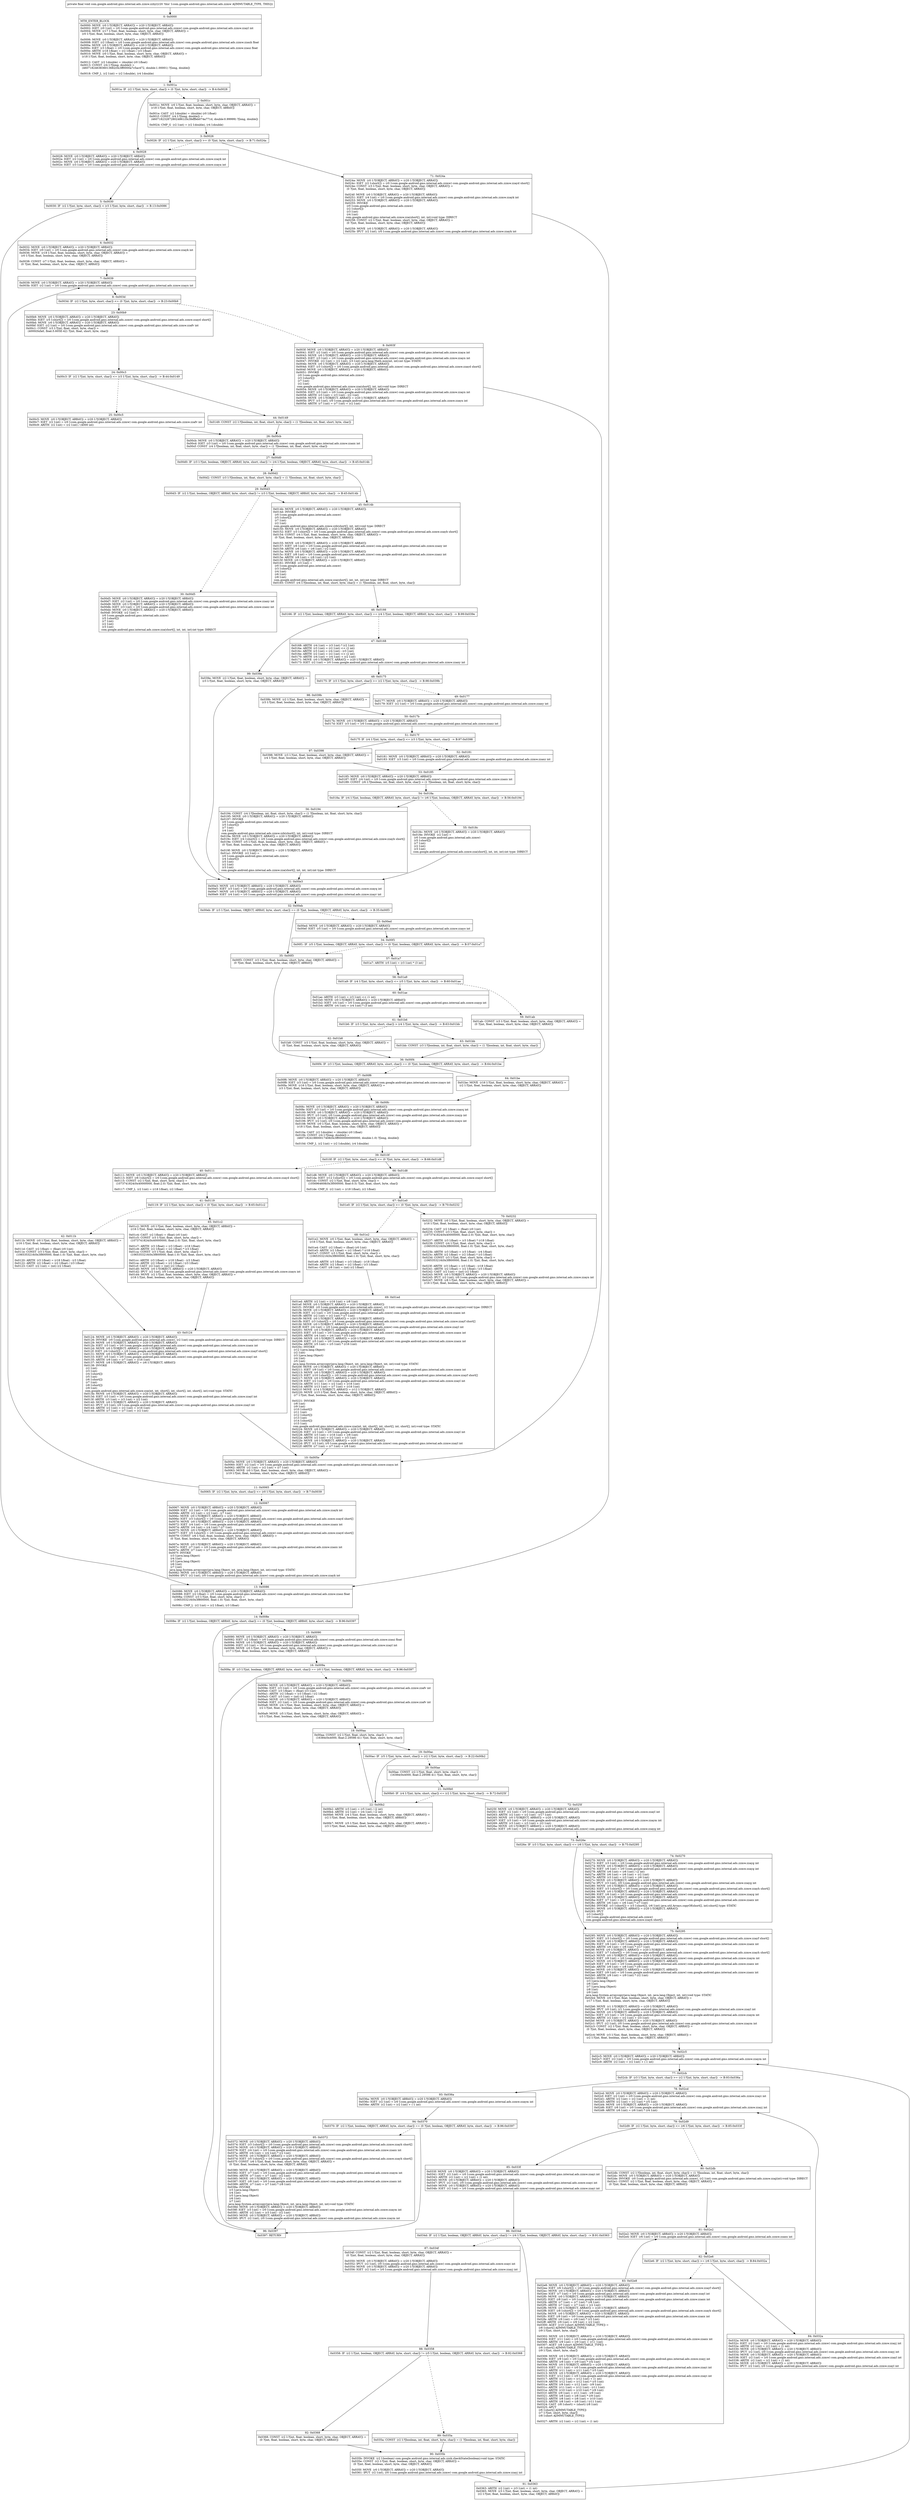 digraph "CFG forcom.google.android.gms.internal.ads.zzmw.zzhy()V" {
Node_0 [shape=record,label="{0\:\ 0x0000|MTH_ENTER_BLOCK\l|0x0000: MOVE  (r0 I:?[OBJECT, ARRAY]) = (r20 I:?[OBJECT, ARRAY]) \l0x0002: IGET  (r0 I:int) = (r0 I:com.google.android.gms.internal.ads.zzmw) com.google.android.gms.internal.ads.zzmw.zzayl int \l0x0004: MOVE  (r17 I:?[int, float, boolean, short, byte, char, OBJECT, ARRAY]) = \l  (r0 I:?[int, float, boolean, short, byte, char, OBJECT, ARRAY])\l \l0x0006: MOVE  (r0 I:?[OBJECT, ARRAY]) = (r20 I:?[OBJECT, ARRAY]) \l0x0008: IGET  (r2 I:float) = (r0 I:com.google.android.gms.internal.ads.zzmw) com.google.android.gms.internal.ads.zzmw.zzauh float \l0x000a: MOVE  (r0 I:?[OBJECT, ARRAY]) = (r20 I:?[OBJECT, ARRAY]) \l0x000c: IGET  (r3 I:float) = (r0 I:com.google.android.gms.internal.ads.zzmw) com.google.android.gms.internal.ads.zzmw.zzaui float \l0x000e: ARITH  (r18 I:float) = (r2 I:float) \/ (r3 I:float) \l0x0010: MOVE  (r0 I:?[int, float, boolean, short, byte, char, OBJECT, ARRAY]) = \l  (r18 I:?[int, float, boolean, short, byte, char, OBJECT, ARRAY])\l \l0x0012: CAST  (r2 I:double) = (double) (r0 I:float) \l0x0013: CONST  (r4 I:?[long, double]) = \l  (4607182463836013682(0x3ff0000a7c5ac472, double:1.00001) ?[long, double])\l \l0x0018: CMP_L  (r2 I:int) = (r2 I:double), (r4 I:double) \l}"];
Node_1 [shape=record,label="{1\:\ 0x001a|0x001a: IF  (r2 I:?[int, byte, short, char]) \> (0 ?[int, byte, short, char])  \-\> B:4:0x0028 \l}"];
Node_2 [shape=record,label="{2\:\ 0x001c|0x001c: MOVE  (r0 I:?[int, float, boolean, short, byte, char, OBJECT, ARRAY]) = \l  (r18 I:?[int, float, boolean, short, byte, char, OBJECT, ARRAY])\l \l0x001e: CAST  (r2 I:double) = (double) (r0 I:float) \l0x001f: CONST  (r4 I:?[long, double]) = \l  (4607182328728024861(0x3fefffeb074a771d, double:0.99999) ?[long, double])\l \l0x0024: CMP_G  (r2 I:int) = (r2 I:double), (r4 I:double) \l}"];
Node_3 [shape=record,label="{3\:\ 0x0026|0x0026: IF  (r2 I:?[int, byte, short, char]) \>= (0 ?[int, byte, short, char])  \-\> B:71:0x024a \l}"];
Node_4 [shape=record,label="{4\:\ 0x0028|0x0028: MOVE  (r0 I:?[OBJECT, ARRAY]) = (r20 I:?[OBJECT, ARRAY]) \l0x002a: IGET  (r2 I:int) = (r0 I:com.google.android.gms.internal.ads.zzmw) com.google.android.gms.internal.ads.zzmw.zzayk int \l0x002c: MOVE  (r0 I:?[OBJECT, ARRAY]) = (r20 I:?[OBJECT, ARRAY]) \l0x002e: IGET  (r3 I:int) = (r0 I:com.google.android.gms.internal.ads.zzmw) com.google.android.gms.internal.ads.zzmw.zzaya int \l}"];
Node_5 [shape=record,label="{5\:\ 0x0030|0x0030: IF  (r2 I:?[int, byte, short, char]) \< (r3 I:?[int, byte, short, char])  \-\> B:13:0x0086 \l}"];
Node_6 [shape=record,label="{6\:\ 0x0032|0x0032: MOVE  (r0 I:?[OBJECT, ARRAY]) = (r20 I:?[OBJECT, ARRAY]) \l0x0034: IGET  (r0 I:int) = (r0 I:com.google.android.gms.internal.ads.zzmw) com.google.android.gms.internal.ads.zzmw.zzayk int \l0x0036: MOVE  (r19 I:?[int, float, boolean, short, byte, char, OBJECT, ARRAY]) = \l  (r0 I:?[int, float, boolean, short, byte, char, OBJECT, ARRAY])\l \l0x0038: CONST  (r7 I:?[int, float, boolean, short, byte, char, OBJECT, ARRAY]) = \l  (0 ?[int, float, boolean, short, byte, char, OBJECT, ARRAY])\l \l}"];
Node_7 [shape=record,label="{7\:\ 0x0039|0x0039: MOVE  (r0 I:?[OBJECT, ARRAY]) = (r20 I:?[OBJECT, ARRAY]) \l0x003b: IGET  (r2 I:int) = (r0 I:com.google.android.gms.internal.ads.zzmw) com.google.android.gms.internal.ads.zzmw.zzayn int \l}"];
Node_8 [shape=record,label="{8\:\ 0x003d|0x003d: IF  (r2 I:?[int, byte, short, char]) \<= (0 ?[int, byte, short, char])  \-\> B:23:0x00b9 \l}"];
Node_9 [shape=record,label="{9\:\ 0x003f|0x003f: MOVE  (r0 I:?[OBJECT, ARRAY]) = (r20 I:?[OBJECT, ARRAY]) \l0x0041: IGET  (r2 I:int) = (r0 I:com.google.android.gms.internal.ads.zzmw) com.google.android.gms.internal.ads.zzmw.zzaya int \l0x0043: MOVE  (r0 I:?[OBJECT, ARRAY]) = (r20 I:?[OBJECT, ARRAY]) \l0x0045: IGET  (r3 I:int) = (r0 I:com.google.android.gms.internal.ads.zzmw) com.google.android.gms.internal.ads.zzmw.zzayn int \l0x0047: INVOKE  (r2 I:int) = (r2 I:int), (r3 I:int) java.lang.Math.min(int, int):int type: STATIC \l0x004b: MOVE  (r0 I:?[OBJECT, ARRAY]) = (r20 I:?[OBJECT, ARRAY]) \l0x004d: IGET  (r3 I:short[]) = (r0 I:com.google.android.gms.internal.ads.zzmw) com.google.android.gms.internal.ads.zzmw.zzayd short[] \l0x004f: MOVE  (r0 I:?[OBJECT, ARRAY]) = (r20 I:?[OBJECT, ARRAY]) \l0x0051: INVOKE  \l  (r0 I:com.google.android.gms.internal.ads.zzmw)\l  (r3 I:short[])\l  (r7 I:int)\l  (r2 I:int)\l com.google.android.gms.internal.ads.zzmw.zza(short[], int, int):void type: DIRECT \l0x0054: MOVE  (r0 I:?[OBJECT, ARRAY]) = (r20 I:?[OBJECT, ARRAY]) \l0x0056: IGET  (r3 I:int) = (r0 I:com.google.android.gms.internal.ads.zzmw) com.google.android.gms.internal.ads.zzmw.zzayn int \l0x0058: ARITH  (r3 I:int) = (r3 I:int) \- (r2 I:int) \l0x0059: MOVE  (r0 I:?[OBJECT, ARRAY]) = (r20 I:?[OBJECT, ARRAY]) \l0x005b: IPUT  (r3 I:int), (r0 I:com.google.android.gms.internal.ads.zzmw) com.google.android.gms.internal.ads.zzmw.zzayn int \l0x005d: ARITH  (r7 I:int) = (r7 I:int) + (r2 I:int) \l}"];
Node_10 [shape=record,label="{10\:\ 0x005e|0x005e: MOVE  (r0 I:?[OBJECT, ARRAY]) = (r20 I:?[OBJECT, ARRAY]) \l0x0060: IGET  (r2 I:int) = (r0 I:com.google.android.gms.internal.ads.zzmw) com.google.android.gms.internal.ads.zzmw.zzaya int \l0x0062: ARITH  (r2 I:int) = (r2 I:int) + (r7 I:int) \l0x0063: MOVE  (r0 I:?[int, float, boolean, short, byte, char, OBJECT, ARRAY]) = \l  (r19 I:?[int, float, boolean, short, byte, char, OBJECT, ARRAY])\l \l}"];
Node_11 [shape=record,label="{11\:\ 0x0065|0x0065: IF  (r2 I:?[int, byte, short, char]) \<= (r0 I:?[int, byte, short, char])  \-\> B:7:0x0039 \l}"];
Node_12 [shape=record,label="{12\:\ 0x0067|0x0067: MOVE  (r0 I:?[OBJECT, ARRAY]) = (r20 I:?[OBJECT, ARRAY]) \l0x0069: IGET  (r2 I:int) = (r0 I:com.google.android.gms.internal.ads.zzmw) com.google.android.gms.internal.ads.zzmw.zzayk int \l0x006b: ARITH  (r2 I:int) = (r2 I:int) \- (r7 I:int) \l0x006c: MOVE  (r0 I:?[OBJECT, ARRAY]) = (r20 I:?[OBJECT, ARRAY]) \l0x006e: IGET  (r3 I:short[]) = (r0 I:com.google.android.gms.internal.ads.zzmw) com.google.android.gms.internal.ads.zzmw.zzayd short[] \l0x0070: MOVE  (r0 I:?[OBJECT, ARRAY]) = (r20 I:?[OBJECT, ARRAY]) \l0x0072: IGET  (r4 I:int) = (r0 I:com.google.android.gms.internal.ads.zzmw) com.google.android.gms.internal.ads.zzmw.zzaxx int \l0x0074: ARITH  (r4 I:int) = (r4 I:int) * (r7 I:int) \l0x0075: MOVE  (r0 I:?[OBJECT, ARRAY]) = (r20 I:?[OBJECT, ARRAY]) \l0x0077: IGET  (r5 I:short[]) = (r0 I:com.google.android.gms.internal.ads.zzmw) com.google.android.gms.internal.ads.zzmw.zzayd short[] \l0x0079: CONST  (r6 I:?[int, float, boolean, short, byte, char, OBJECT, ARRAY]) = \l  (0 ?[int, float, boolean, short, byte, char, OBJECT, ARRAY])\l \l0x007a: MOVE  (r0 I:?[OBJECT, ARRAY]) = (r20 I:?[OBJECT, ARRAY]) \l0x007c: IGET  (r7 I:int) = (r0 I:com.google.android.gms.internal.ads.zzmw) com.google.android.gms.internal.ads.zzmw.zzaxx int \l0x007e: ARITH  (r7 I:int) = (r7 I:int) * (r2 I:int) \l0x007f: INVOKE  \l  (r3 I:java.lang.Object)\l  (r4 I:int)\l  (r5 I:java.lang.Object)\l  (r6 I:int)\l  (r7 I:int)\l java.lang.System.arraycopy(java.lang.Object, int, java.lang.Object, int, int):void type: STATIC \l0x0082: MOVE  (r0 I:?[OBJECT, ARRAY]) = (r20 I:?[OBJECT, ARRAY]) \l0x0084: IPUT  (r2 I:int), (r0 I:com.google.android.gms.internal.ads.zzmw) com.google.android.gms.internal.ads.zzmw.zzayk int \l}"];
Node_13 [shape=record,label="{13\:\ 0x0086|0x0086: MOVE  (r0 I:?[OBJECT, ARRAY]) = (r20 I:?[OBJECT, ARRAY]) \l0x0088: IGET  (r2 I:float) = (r0 I:com.google.android.gms.internal.ads.zzmw) com.google.android.gms.internal.ads.zzmw.zzaui float \l0x008a: CONST  (r3 I:?[int, float, short, byte, char]) = \l  (1065353216(0x3f800000, float:1.0) ?[int, float, short, byte, char])\l \l0x008c: CMP_L  (r2 I:int) = (r2 I:float), (r3 I:float) \l}"];
Node_14 [shape=record,label="{14\:\ 0x008e|0x008e: IF  (r2 I:?[int, boolean, OBJECT, ARRAY, byte, short, char]) == (0 ?[int, boolean, OBJECT, ARRAY, byte, short, char])  \-\> B:96:0x0397 \l}"];
Node_15 [shape=record,label="{15\:\ 0x0090|0x0090: MOVE  (r0 I:?[OBJECT, ARRAY]) = (r20 I:?[OBJECT, ARRAY]) \l0x0092: IGET  (r2 I:float) = (r0 I:com.google.android.gms.internal.ads.zzmw) com.google.android.gms.internal.ads.zzmw.zzaui float \l0x0094: MOVE  (r0 I:?[OBJECT, ARRAY]) = (r20 I:?[OBJECT, ARRAY]) \l0x0096: IGET  (r3 I:int) = (r0 I:com.google.android.gms.internal.ads.zzmw) com.google.android.gms.internal.ads.zzmw.zzayl int \l0x0098: MOVE  (r0 I:?[int, float, boolean, short, byte, char, OBJECT, ARRAY]) = \l  (r17 I:?[int, float, boolean, short, byte, char, OBJECT, ARRAY])\l \l}"];
Node_16 [shape=record,label="{16\:\ 0x009a|0x009a: IF  (r3 I:?[int, boolean, OBJECT, ARRAY, byte, short, char]) == (r0 I:?[int, boolean, OBJECT, ARRAY, byte, short, char])  \-\> B:96:0x0397 \l}"];
Node_17 [shape=record,label="{17\:\ 0x009c|0x009c: MOVE  (r0 I:?[OBJECT, ARRAY]) = (r20 I:?[OBJECT, ARRAY]) \l0x009e: IGET  (r3 I:int) = (r0 I:com.google.android.gms.internal.ads.zzmw) com.google.android.gms.internal.ads.zzmw.zzafv int \l0x00a0: CAST  (r3 I:float) = (float) (r3 I:int) \l0x00a1: ARITH  (r2 I:float) = (r3 I:float) \/ (r2 I:float) \l0x00a3: CAST  (r3 I:int) = (int) (r2 I:float) \l0x00a4: MOVE  (r0 I:?[OBJECT, ARRAY]) = (r20 I:?[OBJECT, ARRAY]) \l0x00a6: IGET  (r2 I:int) = (r0 I:com.google.android.gms.internal.ads.zzmw) com.google.android.gms.internal.ads.zzmw.zzafv int \l0x00a8: MOVE  (r4 I:?[int, float, boolean, short, byte, char, OBJECT, ARRAY]) = \l  (r2 I:?[int, float, boolean, short, byte, char, OBJECT, ARRAY])\l \l0x00a9: MOVE  (r5 I:?[int, float, boolean, short, byte, char, OBJECT, ARRAY]) = \l  (r3 I:?[int, float, boolean, short, byte, char, OBJECT, ARRAY])\l \l}"];
Node_18 [shape=record,label="{18\:\ 0x00aa|0x00aa: CONST  (r2 I:?[int, float, short, byte, char]) = \l  (16384(0x4000, float:2.2959E\-41) ?[int, float, short, byte, char])\l \l}"];
Node_19 [shape=record,label="{19\:\ 0x00ac|0x00ac: IF  (r5 I:?[int, byte, short, char]) \> (r2 I:?[int, byte, short, char])  \-\> B:22:0x00b2 \l}"];
Node_20 [shape=record,label="{20\:\ 0x00ae|0x00ae: CONST  (r2 I:?[int, float, short, byte, char]) = \l  (16384(0x4000, float:2.2959E\-41) ?[int, float, short, byte, char])\l \l}"];
Node_21 [shape=record,label="{21\:\ 0x00b0|0x00b0: IF  (r4 I:?[int, byte, short, char]) \<= (r2 I:?[int, byte, short, char])  \-\> B:72:0x025f \l}"];
Node_22 [shape=record,label="{22\:\ 0x00b2|0x00b2: ARITH  (r3 I:int) = (r5 I:int) \/ (2 int) \l0x00b4: ARITH  (r2 I:int) = (r4 I:int) \/ (2 int) \l0x00b6: MOVE  (r4 I:?[int, float, boolean, short, byte, char, OBJECT, ARRAY]) = \l  (r2 I:?[int, float, boolean, short, byte, char, OBJECT, ARRAY])\l \l0x00b7: MOVE  (r5 I:?[int, float, boolean, short, byte, char, OBJECT, ARRAY]) = \l  (r3 I:?[int, float, boolean, short, byte, char, OBJECT, ARRAY])\l \l}"];
Node_23 [shape=record,label="{23\:\ 0x00b9|0x00b9: MOVE  (r0 I:?[OBJECT, ARRAY]) = (r20 I:?[OBJECT, ARRAY]) \l0x00bb: IGET  (r5 I:short[]) = (r0 I:com.google.android.gms.internal.ads.zzmw) com.google.android.gms.internal.ads.zzmw.zzayd short[] \l0x00bd: MOVE  (r0 I:?[OBJECT, ARRAY]) = (r20 I:?[OBJECT, ARRAY]) \l0x00bf: IGET  (r2 I:int) = (r0 I:com.google.android.gms.internal.ads.zzmw) com.google.android.gms.internal.ads.zzmw.zzafv int \l0x00c1: CONST  (r3 I:?[int, float, short, byte, char]) = \l  (4000(0xfa0, float:5.605E\-42) ?[int, float, short, byte, char])\l \l}"];
Node_24 [shape=record,label="{24\:\ 0x00c3|0x00c3: IF  (r2 I:?[int, byte, short, char]) \<= (r3 I:?[int, byte, short, char])  \-\> B:44:0x0149 \l}"];
Node_25 [shape=record,label="{25\:\ 0x00c5|0x00c5: MOVE  (r0 I:?[OBJECT, ARRAY]) = (r20 I:?[OBJECT, ARRAY]) \l0x00c7: IGET  (r2 I:int) = (r0 I:com.google.android.gms.internal.ads.zzmw) com.google.android.gms.internal.ads.zzmw.zzafv int \l0x00c9: ARITH  (r2 I:int) = (r2 I:int) \/ (4000 int) \l}"];
Node_26 [shape=record,label="{26\:\ 0x00cb|0x00cb: MOVE  (r0 I:?[OBJECT, ARRAY]) = (r20 I:?[OBJECT, ARRAY]) \l0x00cd: IGET  (r3 I:int) = (r0 I:com.google.android.gms.internal.ads.zzmw) com.google.android.gms.internal.ads.zzmw.zzaxx int \l0x00cf: CONST  (r4 I:?[boolean, int, float, short, byte, char]) = (1 ?[boolean, int, float, short, byte, char]) \l}"];
Node_27 [shape=record,label="{27\:\ 0x00d0|0x00d0: IF  (r3 I:?[int, boolean, OBJECT, ARRAY, byte, short, char]) != (r4 I:?[int, boolean, OBJECT, ARRAY, byte, short, char])  \-\> B:45:0x014b \l}"];
Node_28 [shape=record,label="{28\:\ 0x00d2|0x00d2: CONST  (r3 I:?[boolean, int, float, short, byte, char]) = (1 ?[boolean, int, float, short, byte, char]) \l}"];
Node_29 [shape=record,label="{29\:\ 0x00d3|0x00d3: IF  (r2 I:?[int, boolean, OBJECT, ARRAY, byte, short, char]) != (r3 I:?[int, boolean, OBJECT, ARRAY, byte, short, char])  \-\> B:45:0x014b \l}"];
Node_30 [shape=record,label="{30\:\ 0x00d5|0x00d5: MOVE  (r0 I:?[OBJECT, ARRAY]) = (r20 I:?[OBJECT, ARRAY]) \l0x00d7: IGET  (r2 I:int) = (r0 I:com.google.android.gms.internal.ads.zzmw) com.google.android.gms.internal.ads.zzmw.zzaxy int \l0x00d9: MOVE  (r0 I:?[OBJECT, ARRAY]) = (r20 I:?[OBJECT, ARRAY]) \l0x00db: IGET  (r3 I:int) = (r0 I:com.google.android.gms.internal.ads.zzmw) com.google.android.gms.internal.ads.zzmw.zzaxz int \l0x00dd: MOVE  (r0 I:?[OBJECT, ARRAY]) = (r20 I:?[OBJECT, ARRAY]) \l0x00df: INVOKE  (r2 I:int) = \l  (r0 I:com.google.android.gms.internal.ads.zzmw)\l  (r5 I:short[])\l  (r7 I:int)\l  (r2 I:int)\l  (r3 I:int)\l com.google.android.gms.internal.ads.zzmw.zza(short[], int, int, int):int type: DIRECT \l}"];
Node_31 [shape=record,label="{31\:\ 0x00e3|0x00e3: MOVE  (r0 I:?[OBJECT, ARRAY]) = (r20 I:?[OBJECT, ARRAY]) \l0x00e5: IGET  (r3 I:int) = (r0 I:com.google.android.gms.internal.ads.zzmw) com.google.android.gms.internal.ads.zzmw.zzayq int \l0x00e7: MOVE  (r0 I:?[OBJECT, ARRAY]) = (r20 I:?[OBJECT, ARRAY]) \l0x00e9: IGET  (r4 I:int) = (r0 I:com.google.android.gms.internal.ads.zzmw) com.google.android.gms.internal.ads.zzmw.zzayr int \l}"];
Node_32 [shape=record,label="{32\:\ 0x00eb|0x00eb: IF  (r3 I:?[int, boolean, OBJECT, ARRAY, byte, short, char]) == (0 ?[int, boolean, OBJECT, ARRAY, byte, short, char])  \-\> B:35:0x00f3 \l}"];
Node_33 [shape=record,label="{33\:\ 0x00ed|0x00ed: MOVE  (r0 I:?[OBJECT, ARRAY]) = (r20 I:?[OBJECT, ARRAY]) \l0x00ef: IGET  (r5 I:int) = (r0 I:com.google.android.gms.internal.ads.zzmw) com.google.android.gms.internal.ads.zzmw.zzayo int \l}"];
Node_34 [shape=record,label="{34\:\ 0x00f1|0x00f1: IF  (r5 I:?[int, boolean, OBJECT, ARRAY, byte, short, char]) != (0 ?[int, boolean, OBJECT, ARRAY, byte, short, char])  \-\> B:57:0x01a7 \l}"];
Node_35 [shape=record,label="{35\:\ 0x00f3|0x00f3: CONST  (r3 I:?[int, float, boolean, short, byte, char, OBJECT, ARRAY]) = \l  (0 ?[int, float, boolean, short, byte, char, OBJECT, ARRAY])\l \l}"];
Node_36 [shape=record,label="{36\:\ 0x00f4|0x00f4: IF  (r3 I:?[int, boolean, OBJECT, ARRAY, byte, short, char]) == (0 ?[int, boolean, OBJECT, ARRAY, byte, short, char])  \-\> B:64:0x01be \l}"];
Node_37 [shape=record,label="{37\:\ 0x00f6|0x00f6: MOVE  (r0 I:?[OBJECT, ARRAY]) = (r20 I:?[OBJECT, ARRAY]) \l0x00f8: IGET  (r3 I:int) = (r0 I:com.google.android.gms.internal.ads.zzmw) com.google.android.gms.internal.ads.zzmw.zzayo int \l0x00fa: MOVE  (r16 I:?[int, float, boolean, short, byte, char, OBJECT, ARRAY]) = \l  (r3 I:?[int, float, boolean, short, byte, char, OBJECT, ARRAY])\l \l}"];
Node_38 [shape=record,label="{38\:\ 0x00fc|0x00fc: MOVE  (r0 I:?[OBJECT, ARRAY]) = (r20 I:?[OBJECT, ARRAY]) \l0x00fe: IGET  (r3 I:int) = (r0 I:com.google.android.gms.internal.ads.zzmw) com.google.android.gms.internal.ads.zzmw.zzayq int \l0x0100: MOVE  (r0 I:?[OBJECT, ARRAY]) = (r20 I:?[OBJECT, ARRAY]) \l0x0102: IPUT  (r3 I:int), (r0 I:com.google.android.gms.internal.ads.zzmw) com.google.android.gms.internal.ads.zzmw.zzayp int \l0x0104: MOVE  (r0 I:?[OBJECT, ARRAY]) = (r20 I:?[OBJECT, ARRAY]) \l0x0106: IPUT  (r2 I:int), (r0 I:com.google.android.gms.internal.ads.zzmw) com.google.android.gms.internal.ads.zzmw.zzayo int \l0x0108: MOVE  (r0 I:?[int, float, boolean, short, byte, char, OBJECT, ARRAY]) = \l  (r18 I:?[int, float, boolean, short, byte, char, OBJECT, ARRAY])\l \l0x010a: CAST  (r2 I:double) = (double) (r0 I:float) \l0x010b: CONST  (r4 I:?[long, double]) = \l  (4607182418800017408(0x3ff0000000000000, double:1.0) ?[long, double])\l \l0x010d: CMP_L  (r2 I:int) = (r2 I:double), (r4 I:double) \l}"];
Node_39 [shape=record,label="{39\:\ 0x010f|0x010f: IF  (r2 I:?[int, byte, short, char]) \<= (0 ?[int, byte, short, char])  \-\> B:66:0x01d8 \l}"];
Node_40 [shape=record,label="{40\:\ 0x0111|0x0111: MOVE  (r0 I:?[OBJECT, ARRAY]) = (r20 I:?[OBJECT, ARRAY]) \l0x0113: IGET  (r6 I:short[]) = (r0 I:com.google.android.gms.internal.ads.zzmw) com.google.android.gms.internal.ads.zzmw.zzayd short[] \l0x0115: CONST  (r2 I:?[int, float, short, byte, char]) = \l  (1073741824(0x40000000, float:2.0) ?[int, float, short, byte, char])\l \l0x0117: CMP_L  (r2 I:int) = (r18 I:float), (r2 I:float) \l}"];
Node_41 [shape=record,label="{41\:\ 0x0119|0x0119: IF  (r2 I:?[int, byte, short, char]) \< (0 ?[int, byte, short, char])  \-\> B:65:0x01c2 \l}"];
Node_42 [shape=record,label="{42\:\ 0x011b|0x011b: MOVE  (r0 I:?[int, float, boolean, short, byte, char, OBJECT, ARRAY]) = \l  (r16 I:?[int, float, boolean, short, byte, char, OBJECT, ARRAY])\l \l0x011d: CAST  (r2 I:float) = (float) (r0 I:int) \l0x011e: CONST  (r3 I:?[int, float, short, byte, char]) = \l  (1065353216(0x3f800000, float:1.0) ?[int, float, short, byte, char])\l \l0x0120: ARITH  (r3 I:float) = (r18 I:float) \- (r3 I:float) \l0x0122: ARITH  (r2 I:float) = (r2 I:float) \/ (r3 I:float) \l0x0123: CAST  (r2 I:int) = (int) (r2 I:float) \l}"];
Node_43 [shape=record,label="{43\:\ 0x0124|0x0124: MOVE  (r0 I:?[OBJECT, ARRAY]) = (r20 I:?[OBJECT, ARRAY]) \l0x0126: INVOKE  (r0 I:com.google.android.gms.internal.ads.zzmw), (r2 I:int) com.google.android.gms.internal.ads.zzmw.zzaj(int):void type: DIRECT \l0x0129: MOVE  (r0 I:?[OBJECT, ARRAY]) = (r20 I:?[OBJECT, ARRAY]) \l0x012b: IGET  (r3 I:int) = (r0 I:com.google.android.gms.internal.ads.zzmw) com.google.android.gms.internal.ads.zzmw.zzaxx int \l0x012d: MOVE  (r0 I:?[OBJECT, ARRAY]) = (r20 I:?[OBJECT, ARRAY]) \l0x012f: IGET  (r4 I:short[]) = (r0 I:com.google.android.gms.internal.ads.zzmw) com.google.android.gms.internal.ads.zzmw.zzayf short[] \l0x0131: MOVE  (r0 I:?[OBJECT, ARRAY]) = (r20 I:?[OBJECT, ARRAY]) \l0x0133: IGET  (r5 I:int) = (r0 I:com.google.android.gms.internal.ads.zzmw) com.google.android.gms.internal.ads.zzmw.zzayl int \l0x0135: ARITH  (r9 I:int) = (r7 I:int) + (r16 I:int) \l0x0137: MOVE  (r8 I:?[OBJECT, ARRAY]) = (r6 I:?[OBJECT, ARRAY]) \l0x0138: INVOKE  \l  (r2 I:int)\l  (r3 I:int)\l  (r4 I:short[])\l  (r5 I:int)\l  (r6 I:short[])\l  (r7 I:int)\l  (r8 I:short[])\l  (r9 I:int)\l com.google.android.gms.internal.ads.zzmw.zza(int, int, short[], int, short[], int, short[], int):void type: STATIC \l0x013b: MOVE  (r0 I:?[OBJECT, ARRAY]) = (r20 I:?[OBJECT, ARRAY]) \l0x013d: IGET  (r3 I:int) = (r0 I:com.google.android.gms.internal.ads.zzmw) com.google.android.gms.internal.ads.zzmw.zzayl int \l0x013f: ARITH  (r3 I:int) = (r3 I:int) + (r2 I:int) \l0x0140: MOVE  (r0 I:?[OBJECT, ARRAY]) = (r20 I:?[OBJECT, ARRAY]) \l0x0142: IPUT  (r3 I:int), (r0 I:com.google.android.gms.internal.ads.zzmw) com.google.android.gms.internal.ads.zzmw.zzayl int \l0x0144: ARITH  (r2 I:int) = (r2 I:int) + (r16 I:int) \l0x0146: ARITH  (r7 I:int) = (r7 I:int) + (r2 I:int) \l}"];
Node_44 [shape=record,label="{44\:\ 0x0149|0x0149: CONST  (r2 I:?[boolean, int, float, short, byte, char]) = (1 ?[boolean, int, float, short, byte, char]) \l}"];
Node_45 [shape=record,label="{45\:\ 0x014b|0x014b: MOVE  (r0 I:?[OBJECT, ARRAY]) = (r20 I:?[OBJECT, ARRAY]) \l0x014d: INVOKE  \l  (r0 I:com.google.android.gms.internal.ads.zzmw)\l  (r5 I:short[])\l  (r7 I:int)\l  (r2 I:int)\l com.google.android.gms.internal.ads.zzmw.zzb(short[], int, int):void type: DIRECT \l0x0150: MOVE  (r0 I:?[OBJECT, ARRAY]) = (r20 I:?[OBJECT, ARRAY]) \l0x0152: IGET  (r3 I:short[]) = (r0 I:com.google.android.gms.internal.ads.zzmw) com.google.android.gms.internal.ads.zzmw.zzayb short[] \l0x0154: CONST  (r4 I:?[int, float, boolean, short, byte, char, OBJECT, ARRAY]) = \l  (0 ?[int, float, boolean, short, byte, char, OBJECT, ARRAY])\l \l0x0155: MOVE  (r0 I:?[OBJECT, ARRAY]) = (r20 I:?[OBJECT, ARRAY]) \l0x0157: IGET  (r6 I:int) = (r0 I:com.google.android.gms.internal.ads.zzmw) com.google.android.gms.internal.ads.zzmw.zzaxy int \l0x0159: ARITH  (r6 I:int) = (r6 I:int) \/ (r2 I:int) \l0x015a: MOVE  (r0 I:?[OBJECT, ARRAY]) = (r20 I:?[OBJECT, ARRAY]) \l0x015c: IGET  (r8 I:int) = (r0 I:com.google.android.gms.internal.ads.zzmw) com.google.android.gms.internal.ads.zzmw.zzaxz int \l0x015e: ARITH  (r8 I:int) = (r8 I:int) \/ (r2 I:int) \l0x015f: MOVE  (r0 I:?[OBJECT, ARRAY]) = (r20 I:?[OBJECT, ARRAY]) \l0x0161: INVOKE  (r3 I:int) = \l  (r0 I:com.google.android.gms.internal.ads.zzmw)\l  (r3 I:short[])\l  (r4 I:int)\l  (r6 I:int)\l  (r8 I:int)\l com.google.android.gms.internal.ads.zzmw.zza(short[], int, int, int):int type: DIRECT \l0x0165: CONST  (r4 I:?[boolean, int, float, short, byte, char]) = (1 ?[boolean, int, float, short, byte, char]) \l}"];
Node_46 [shape=record,label="{46\:\ 0x0166|0x0166: IF  (r2 I:?[int, boolean, OBJECT, ARRAY, byte, short, char]) == (r4 I:?[int, boolean, OBJECT, ARRAY, byte, short, char])  \-\> B:99:0x039e \l}"];
Node_47 [shape=record,label="{47\:\ 0x0168|0x0168: ARITH  (r4 I:int) = (r3 I:int) * (r2 I:int) \l0x016a: ARITH  (r3 I:int) = (r2 I:int) \<\< (2 int) \l0x016c: ARITH  (r3 I:int) = (r4 I:int) \- (r3 I:int) \l0x016e: ARITH  (r2 I:int) = (r2 I:int) \<\< (2 int) \l0x0170: ARITH  (r4 I:int) = (r4 I:int) + (r2 I:int) \l0x0171: MOVE  (r0 I:?[OBJECT, ARRAY]) = (r20 I:?[OBJECT, ARRAY]) \l0x0173: IGET  (r2 I:int) = (r0 I:com.google.android.gms.internal.ads.zzmw) com.google.android.gms.internal.ads.zzmw.zzaxy int \l}"];
Node_48 [shape=record,label="{48\:\ 0x0175|0x0175: IF  (r3 I:?[int, byte, short, char]) \>= (r2 I:?[int, byte, short, char])  \-\> B:98:0x039b \l}"];
Node_49 [shape=record,label="{49\:\ 0x0177|0x0177: MOVE  (r0 I:?[OBJECT, ARRAY]) = (r20 I:?[OBJECT, ARRAY]) \l0x0179: IGET  (r2 I:int) = (r0 I:com.google.android.gms.internal.ads.zzmw) com.google.android.gms.internal.ads.zzmw.zzaxy int \l}"];
Node_50 [shape=record,label="{50\:\ 0x017b|0x017b: MOVE  (r0 I:?[OBJECT, ARRAY]) = (r20 I:?[OBJECT, ARRAY]) \l0x017d: IGET  (r3 I:int) = (r0 I:com.google.android.gms.internal.ads.zzmw) com.google.android.gms.internal.ads.zzmw.zzaxz int \l}"];
Node_51 [shape=record,label="{51\:\ 0x017f|0x017f: IF  (r4 I:?[int, byte, short, char]) \<= (r3 I:?[int, byte, short, char])  \-\> B:97:0x0398 \l}"];
Node_52 [shape=record,label="{52\:\ 0x0181|0x0181: MOVE  (r0 I:?[OBJECT, ARRAY]) = (r20 I:?[OBJECT, ARRAY]) \l0x0183: IGET  (r3 I:int) = (r0 I:com.google.android.gms.internal.ads.zzmw) com.google.android.gms.internal.ads.zzmw.zzaxz int \l}"];
Node_53 [shape=record,label="{53\:\ 0x0185|0x0185: MOVE  (r0 I:?[OBJECT, ARRAY]) = (r20 I:?[OBJECT, ARRAY]) \l0x0187: IGET  (r4 I:int) = (r0 I:com.google.android.gms.internal.ads.zzmw) com.google.android.gms.internal.ads.zzmw.zzaxx int \l0x0189: CONST  (r6 I:?[boolean, int, float, short, byte, char]) = (1 ?[boolean, int, float, short, byte, char]) \l}"];
Node_54 [shape=record,label="{54\:\ 0x018a|0x018a: IF  (r4 I:?[int, boolean, OBJECT, ARRAY, byte, short, char]) != (r6 I:?[int, boolean, OBJECT, ARRAY, byte, short, char])  \-\> B:56:0x0194 \l}"];
Node_55 [shape=record,label="{55\:\ 0x018c|0x018c: MOVE  (r0 I:?[OBJECT, ARRAY]) = (r20 I:?[OBJECT, ARRAY]) \l0x018e: INVOKE  (r2 I:int) = \l  (r0 I:com.google.android.gms.internal.ads.zzmw)\l  (r5 I:short[])\l  (r7 I:int)\l  (r2 I:int)\l  (r3 I:int)\l com.google.android.gms.internal.ads.zzmw.zza(short[], int, int, int):int type: DIRECT \l}"];
Node_56 [shape=record,label="{56\:\ 0x0194|0x0194: CONST  (r4 I:?[boolean, int, float, short, byte, char]) = (1 ?[boolean, int, float, short, byte, char]) \l0x0195: MOVE  (r0 I:?[OBJECT, ARRAY]) = (r20 I:?[OBJECT, ARRAY]) \l0x0197: INVOKE  \l  (r0 I:com.google.android.gms.internal.ads.zzmw)\l  (r5 I:short[])\l  (r7 I:int)\l  (r4 I:int)\l com.google.android.gms.internal.ads.zzmw.zzb(short[], int, int):void type: DIRECT \l0x019a: MOVE  (r0 I:?[OBJECT, ARRAY]) = (r20 I:?[OBJECT, ARRAY]) \l0x019c: IGET  (r4 I:short[]) = (r0 I:com.google.android.gms.internal.ads.zzmw) com.google.android.gms.internal.ads.zzmw.zzayb short[] \l0x019e: CONST  (r5 I:?[int, float, boolean, short, byte, char, OBJECT, ARRAY]) = \l  (0 ?[int, float, boolean, short, byte, char, OBJECT, ARRAY])\l \l0x019f: MOVE  (r0 I:?[OBJECT, ARRAY]) = (r20 I:?[OBJECT, ARRAY]) \l0x01a1: INVOKE  (r2 I:int) = \l  (r0 I:com.google.android.gms.internal.ads.zzmw)\l  (r4 I:short[])\l  (r5 I:int)\l  (r2 I:int)\l  (r3 I:int)\l com.google.android.gms.internal.ads.zzmw.zza(short[], int, int, int):int type: DIRECT \l}"];
Node_57 [shape=record,label="{57\:\ 0x01a7|0x01a7: ARITH  (r5 I:int) = (r3 I:int) * (3 int) \l}"];
Node_58 [shape=record,label="{58\:\ 0x01a9|0x01a9: IF  (r4 I:?[int, byte, short, char]) \<= (r5 I:?[int, byte, short, char])  \-\> B:60:0x01ae \l}"];
Node_59 [shape=record,label="{59\:\ 0x01ab|0x01ab: CONST  (r3 I:?[int, float, boolean, short, byte, char, OBJECT, ARRAY]) = \l  (0 ?[int, float, boolean, short, byte, char, OBJECT, ARRAY])\l \l}"];
Node_60 [shape=record,label="{60\:\ 0x01ae|0x01ae: ARITH  (r3 I:int) = (r3 I:int) \<\< (1 int) \l0x01b0: MOVE  (r0 I:?[OBJECT, ARRAY]) = (r20 I:?[OBJECT, ARRAY]) \l0x01b2: IGET  (r4 I:int) = (r0 I:com.google.android.gms.internal.ads.zzmw) com.google.android.gms.internal.ads.zzmw.zzayp int \l0x01b4: ARITH  (r4 I:int) = (r4 I:int) * (3 int) \l}"];
Node_61 [shape=record,label="{61\:\ 0x01b6|0x01b6: IF  (r3 I:?[int, byte, short, char]) \> (r4 I:?[int, byte, short, char])  \-\> B:63:0x01bb \l}"];
Node_62 [shape=record,label="{62\:\ 0x01b8|0x01b8: CONST  (r3 I:?[int, float, boolean, short, byte, char, OBJECT, ARRAY]) = \l  (0 ?[int, float, boolean, short, byte, char, OBJECT, ARRAY])\l \l}"];
Node_63 [shape=record,label="{63\:\ 0x01bb|0x01bb: CONST  (r3 I:?[boolean, int, float, short, byte, char]) = (1 ?[boolean, int, float, short, byte, char]) \l}"];
Node_64 [shape=record,label="{64\:\ 0x01be|0x01be: MOVE  (r16 I:?[int, float, boolean, short, byte, char, OBJECT, ARRAY]) = \l  (r2 I:?[int, float, boolean, short, byte, char, OBJECT, ARRAY])\l \l}"];
Node_65 [shape=record,label="{65\:\ 0x01c2|0x01c2: MOVE  (r0 I:?[int, float, boolean, short, byte, char, OBJECT, ARRAY]) = \l  (r16 I:?[int, float, boolean, short, byte, char, OBJECT, ARRAY])\l \l0x01c4: CAST  (r2 I:float) = (float) (r0 I:int) \l0x01c5: CONST  (r3 I:?[int, float, short, byte, char]) = \l  (1073741824(0x40000000, float:2.0) ?[int, float, short, byte, char])\l \l0x01c7: ARITH  (r3 I:float) = (r3 I:float) \- (r18 I:float) \l0x01c9: ARITH  (r2 I:float) = (r2 I:float) * (r3 I:float) \l0x01ca: CONST  (r3 I:?[int, float, short, byte, char]) = \l  (1065353216(0x3f800000, float:1.0) ?[int, float, short, byte, char])\l \l0x01cc: ARITH  (r3 I:float) = (r18 I:float) \- (r3 I:float) \l0x01ce: ARITH  (r2 I:float) = (r2 I:float) \/ (r3 I:float) \l0x01cf: CAST  (r2 I:int) = (int) (r2 I:float) \l0x01d0: MOVE  (r0 I:?[OBJECT, ARRAY]) = (r20 I:?[OBJECT, ARRAY]) \l0x01d2: IPUT  (r2 I:int), (r0 I:com.google.android.gms.internal.ads.zzmw) com.google.android.gms.internal.ads.zzmw.zzayn int \l0x01d4: MOVE  (r2 I:?[int, float, boolean, short, byte, char, OBJECT, ARRAY]) = \l  (r16 I:?[int, float, boolean, short, byte, char, OBJECT, ARRAY])\l \l}"];
Node_66 [shape=record,label="{66\:\ 0x01d8|0x01d8: MOVE  (r0 I:?[OBJECT, ARRAY]) = (r20 I:?[OBJECT, ARRAY]) \l0x01da: IGET  (r12 I:short[]) = (r0 I:com.google.android.gms.internal.ads.zzmw) com.google.android.gms.internal.ads.zzmw.zzayd short[] \l0x01dc: CONST  (r2 I:?[int, float, short, byte, char]) = \l  (1056964608(0x3f000000, float:0.5) ?[int, float, short, byte, char])\l \l0x01de: CMP_G  (r2 I:int) = (r18 I:float), (r2 I:float) \l}"];
Node_67 [shape=record,label="{67\:\ 0x01e0|0x01e0: IF  (r2 I:?[int, byte, short, char]) \>= (0 ?[int, byte, short, char])  \-\> B:70:0x0232 \l}"];
Node_68 [shape=record,label="{68\:\ 0x01e2|0x01e2: MOVE  (r0 I:?[int, float, boolean, short, byte, char, OBJECT, ARRAY]) = \l  (r16 I:?[int, float, boolean, short, byte, char, OBJECT, ARRAY])\l \l0x01e4: CAST  (r2 I:float) = (float) (r0 I:int) \l0x01e5: ARITH  (r2 I:float) = (r2 I:float) * (r18 I:float) \l0x01e7: CONST  (r3 I:?[int, float, short, byte, char]) = \l  (1065353216(0x3f800000, float:1.0) ?[int, float, short, byte, char])\l \l0x01e9: ARITH  (r3 I:float) = (r3 I:float) \- (r18 I:float) \l0x01eb: ARITH  (r2 I:float) = (r2 I:float) \/ (r3 I:float) \l0x01ec: CAST  (r8 I:int) = (int) (r2 I:float) \l}"];
Node_69 [shape=record,label="{69\:\ 0x01ed|0x01ed: ARITH  (r2 I:int) = (r16 I:int) + (r8 I:int) \l0x01ef: MOVE  (r0 I:?[OBJECT, ARRAY]) = (r20 I:?[OBJECT, ARRAY]) \l0x01f1: INVOKE  (r0 I:com.google.android.gms.internal.ads.zzmw), (r2 I:int) com.google.android.gms.internal.ads.zzmw.zzaj(int):void type: DIRECT \l0x01f4: MOVE  (r0 I:?[OBJECT, ARRAY]) = (r20 I:?[OBJECT, ARRAY]) \l0x01f6: IGET  (r2 I:int) = (r0 I:com.google.android.gms.internal.ads.zzmw) com.google.android.gms.internal.ads.zzmw.zzaxx int \l0x01f8: ARITH  (r2 I:int) = (r2 I:int) * (r7 I:int) \l0x01f9: MOVE  (r0 I:?[OBJECT, ARRAY]) = (r20 I:?[OBJECT, ARRAY]) \l0x01fb: IGET  (r3 I:short[]) = (r0 I:com.google.android.gms.internal.ads.zzmw) com.google.android.gms.internal.ads.zzmw.zzayf short[] \l0x01fd: MOVE  (r0 I:?[OBJECT, ARRAY]) = (r20 I:?[OBJECT, ARRAY]) \l0x01ff: IGET  (r4 I:int) = (r0 I:com.google.android.gms.internal.ads.zzmw) com.google.android.gms.internal.ads.zzmw.zzayl int \l0x0201: MOVE  (r0 I:?[OBJECT, ARRAY]) = (r20 I:?[OBJECT, ARRAY]) \l0x0203: IGET  (r5 I:int) = (r0 I:com.google.android.gms.internal.ads.zzmw) com.google.android.gms.internal.ads.zzmw.zzaxx int \l0x0205: ARITH  (r4 I:int) = (r4 I:int) * (r5 I:int) \l0x0206: MOVE  (r0 I:?[OBJECT, ARRAY]) = (r20 I:?[OBJECT, ARRAY]) \l0x0208: IGET  (r5 I:int) = (r0 I:com.google.android.gms.internal.ads.zzmw) com.google.android.gms.internal.ads.zzmw.zzaxx int \l0x020a: ARITH  (r5 I:int) = (r5 I:int) * (r16 I:int) \l0x020c: INVOKE  \l  (r12 I:java.lang.Object)\l  (r2 I:int)\l  (r3 I:java.lang.Object)\l  (r4 I:int)\l  (r5 I:int)\l java.lang.System.arraycopy(java.lang.Object, int, java.lang.Object, int, int):void type: STATIC \l0x020f: MOVE  (r0 I:?[OBJECT, ARRAY]) = (r20 I:?[OBJECT, ARRAY]) \l0x0211: IGET  (r9 I:int) = (r0 I:com.google.android.gms.internal.ads.zzmw) com.google.android.gms.internal.ads.zzmw.zzaxx int \l0x0213: MOVE  (r0 I:?[OBJECT, ARRAY]) = (r20 I:?[OBJECT, ARRAY]) \l0x0215: IGET  (r10 I:short[]) = (r0 I:com.google.android.gms.internal.ads.zzmw) com.google.android.gms.internal.ads.zzmw.zzayf short[] \l0x0217: MOVE  (r0 I:?[OBJECT, ARRAY]) = (r20 I:?[OBJECT, ARRAY]) \l0x0219: IGET  (r2 I:int) = (r0 I:com.google.android.gms.internal.ads.zzmw) com.google.android.gms.internal.ads.zzmw.zzayl int \l0x021b: ARITH  (r11 I:int) = (r2 I:int) + (r16 I:int) \l0x021d: ARITH  (r13 I:int) = (r7 I:int) + (r16 I:int) \l0x021f: MOVE  (r14 I:?[OBJECT, ARRAY]) = (r12 I:?[OBJECT, ARRAY]) \l0x0220: MOVE  (r15 I:?[int, float, boolean, short, byte, char, OBJECT, ARRAY]) = \l  (r7 I:?[int, float, boolean, short, byte, char, OBJECT, ARRAY])\l \l0x0221: INVOKE  \l  (r8 I:int)\l  (r9 I:int)\l  (r10 I:short[])\l  (r11 I:int)\l  (r12 I:short[])\l  (r13 I:int)\l  (r14 I:short[])\l  (r15 I:int)\l com.google.android.gms.internal.ads.zzmw.zza(int, int, short[], int, short[], int, short[], int):void type: STATIC \l0x0224: MOVE  (r0 I:?[OBJECT, ARRAY]) = (r20 I:?[OBJECT, ARRAY]) \l0x0226: IGET  (r2 I:int) = (r0 I:com.google.android.gms.internal.ads.zzmw) com.google.android.gms.internal.ads.zzmw.zzayl int \l0x0228: ARITH  (r3 I:int) = (r16 I:int) + (r8 I:int) \l0x022a: ARITH  (r2 I:int) = (r2 I:int) + (r3 I:int) \l0x022b: MOVE  (r0 I:?[OBJECT, ARRAY]) = (r20 I:?[OBJECT, ARRAY]) \l0x022d: IPUT  (r2 I:int), (r0 I:com.google.android.gms.internal.ads.zzmw) com.google.android.gms.internal.ads.zzmw.zzayl int \l0x022f: ARITH  (r7 I:int) = (r7 I:int) + (r8 I:int) \l}"];
Node_70 [shape=record,label="{70\:\ 0x0232|0x0232: MOVE  (r0 I:?[int, float, boolean, short, byte, char, OBJECT, ARRAY]) = \l  (r16 I:?[int, float, boolean, short, byte, char, OBJECT, ARRAY])\l \l0x0234: CAST  (r2 I:float) = (float) (r0 I:int) \l0x0235: CONST  (r3 I:?[int, float, short, byte, char]) = \l  (1073741824(0x40000000, float:2.0) ?[int, float, short, byte, char])\l \l0x0237: ARITH  (r3 I:float) = (r3 I:float) * (r18 I:float) \l0x0239: CONST  (r4 I:?[int, float, short, byte, char]) = \l  (1065353216(0x3f800000, float:1.0) ?[int, float, short, byte, char])\l \l0x023b: ARITH  (r3 I:float) = (r3 I:float) \- (r4 I:float) \l0x023c: ARITH  (r2 I:float) = (r2 I:float) * (r3 I:float) \l0x023d: CONST  (r3 I:?[int, float, short, byte, char]) = \l  (1065353216(0x3f800000, float:1.0) ?[int, float, short, byte, char])\l \l0x023f: ARITH  (r3 I:float) = (r3 I:float) \- (r18 I:float) \l0x0241: ARITH  (r2 I:float) = (r2 I:float) \/ (r3 I:float) \l0x0242: CAST  (r2 I:int) = (int) (r2 I:float) \l0x0243: MOVE  (r0 I:?[OBJECT, ARRAY]) = (r20 I:?[OBJECT, ARRAY]) \l0x0245: IPUT  (r2 I:int), (r0 I:com.google.android.gms.internal.ads.zzmw) com.google.android.gms.internal.ads.zzmw.zzayn int \l0x0247: MOVE  (r8 I:?[int, float, boolean, short, byte, char, OBJECT, ARRAY]) = \l  (r16 I:?[int, float, boolean, short, byte, char, OBJECT, ARRAY])\l \l}"];
Node_71 [shape=record,label="{71\:\ 0x024a|0x024a: MOVE  (r0 I:?[OBJECT, ARRAY]) = (r20 I:?[OBJECT, ARRAY]) \l0x024c: IGET  (r2 I:short[]) = (r0 I:com.google.android.gms.internal.ads.zzmw) com.google.android.gms.internal.ads.zzmw.zzayd short[] \l0x024e: CONST  (r3 I:?[int, float, boolean, short, byte, char, OBJECT, ARRAY]) = \l  (0 ?[int, float, boolean, short, byte, char, OBJECT, ARRAY])\l \l0x024f: MOVE  (r0 I:?[OBJECT, ARRAY]) = (r20 I:?[OBJECT, ARRAY]) \l0x0251: IGET  (r4 I:int) = (r0 I:com.google.android.gms.internal.ads.zzmw) com.google.android.gms.internal.ads.zzmw.zzayk int \l0x0253: MOVE  (r0 I:?[OBJECT, ARRAY]) = (r20 I:?[OBJECT, ARRAY]) \l0x0255: INVOKE  \l  (r0 I:com.google.android.gms.internal.ads.zzmw)\l  (r2 I:short[])\l  (r3 I:int)\l  (r4 I:int)\l com.google.android.gms.internal.ads.zzmw.zza(short[], int, int):void type: DIRECT \l0x0258: CONST  (r2 I:?[int, float, boolean, short, byte, char, OBJECT, ARRAY]) = \l  (0 ?[int, float, boolean, short, byte, char, OBJECT, ARRAY])\l \l0x0259: MOVE  (r0 I:?[OBJECT, ARRAY]) = (r20 I:?[OBJECT, ARRAY]) \l0x025b: IPUT  (r2 I:int), (r0 I:com.google.android.gms.internal.ads.zzmw) com.google.android.gms.internal.ads.zzmw.zzayk int \l}"];
Node_72 [shape=record,label="{72\:\ 0x025f|0x025f: MOVE  (r0 I:?[OBJECT, ARRAY]) = (r20 I:?[OBJECT, ARRAY]) \l0x0261: IGET  (r2 I:int) = (r0 I:com.google.android.gms.internal.ads.zzmw) com.google.android.gms.internal.ads.zzmw.zzayl int \l0x0263: ARITH  (r2 I:int) = (r2 I:int) \- (r17 I:int) \l0x0265: MOVE  (r0 I:?[OBJECT, ARRAY]) = (r20 I:?[OBJECT, ARRAY]) \l0x0267: IGET  (r3 I:int) = (r0 I:com.google.android.gms.internal.ads.zzmw) com.google.android.gms.internal.ads.zzmw.zzaym int \l0x0269: ARITH  (r3 I:int) = (r3 I:int) + (r2 I:int) \l0x026a: MOVE  (r0 I:?[OBJECT, ARRAY]) = (r20 I:?[OBJECT, ARRAY]) \l0x026c: IGET  (r6 I:int) = (r0 I:com.google.android.gms.internal.ads.zzmw) com.google.android.gms.internal.ads.zzmw.zzayg int \l}"];
Node_73 [shape=record,label="{73\:\ 0x026e|0x026e: IF  (r3 I:?[int, byte, short, char]) \<= (r6 I:?[int, byte, short, char])  \-\> B:75:0x0295 \l}"];
Node_74 [shape=record,label="{74\:\ 0x0270|0x0270: MOVE  (r0 I:?[OBJECT, ARRAY]) = (r20 I:?[OBJECT, ARRAY]) \l0x0272: IGET  (r3 I:int) = (r0 I:com.google.android.gms.internal.ads.zzmw) com.google.android.gms.internal.ads.zzmw.zzayg int \l0x0274: MOVE  (r0 I:?[OBJECT, ARRAY]) = (r20 I:?[OBJECT, ARRAY]) \l0x0276: IGET  (r6 I:int) = (r0 I:com.google.android.gms.internal.ads.zzmw) com.google.android.gms.internal.ads.zzmw.zzayg int \l0x0278: ARITH  (r6 I:int) = (r6 I:int) \/ (2 int) \l0x027a: ARITH  (r6 I:int) = (r6 I:int) + (r2 I:int) \l0x027b: ARITH  (r3 I:int) = (r3 I:int) + (r6 I:int) \l0x027c: MOVE  (r0 I:?[OBJECT, ARRAY]) = (r20 I:?[OBJECT, ARRAY]) \l0x027e: IPUT  (r3 I:int), (r0 I:com.google.android.gms.internal.ads.zzmw) com.google.android.gms.internal.ads.zzmw.zzayg int \l0x0280: MOVE  (r0 I:?[OBJECT, ARRAY]) = (r20 I:?[OBJECT, ARRAY]) \l0x0282: IGET  (r3 I:short[]) = (r0 I:com.google.android.gms.internal.ads.zzmw) com.google.android.gms.internal.ads.zzmw.zzayh short[] \l0x0284: MOVE  (r0 I:?[OBJECT, ARRAY]) = (r20 I:?[OBJECT, ARRAY]) \l0x0286: IGET  (r6 I:int) = (r0 I:com.google.android.gms.internal.ads.zzmw) com.google.android.gms.internal.ads.zzmw.zzayg int \l0x0288: MOVE  (r0 I:?[OBJECT, ARRAY]) = (r20 I:?[OBJECT, ARRAY]) \l0x028a: IGET  (r7 I:int) = (r0 I:com.google.android.gms.internal.ads.zzmw) com.google.android.gms.internal.ads.zzmw.zzaxx int \l0x028c: ARITH  (r6 I:int) = (r6 I:int) * (r7 I:int) \l0x028d: INVOKE  (r3 I:short[]) = (r3 I:short[]), (r6 I:int) java.util.Arrays.copyOf(short[], int):short[] type: STATIC \l0x0291: MOVE  (r0 I:?[OBJECT, ARRAY]) = (r20 I:?[OBJECT, ARRAY]) \l0x0293: IPUT  \l  (r3 I:short[])\l  (r0 I:com.google.android.gms.internal.ads.zzmw)\l com.google.android.gms.internal.ads.zzmw.zzayh short[] \l}"];
Node_75 [shape=record,label="{75\:\ 0x0295|0x0295: MOVE  (r0 I:?[OBJECT, ARRAY]) = (r20 I:?[OBJECT, ARRAY]) \l0x0297: IGET  (r3 I:short[]) = (r0 I:com.google.android.gms.internal.ads.zzmw) com.google.android.gms.internal.ads.zzmw.zzayf short[] \l0x0299: MOVE  (r0 I:?[OBJECT, ARRAY]) = (r20 I:?[OBJECT, ARRAY]) \l0x029b: IGET  (r6 I:int) = (r0 I:com.google.android.gms.internal.ads.zzmw) com.google.android.gms.internal.ads.zzmw.zzaxx int \l0x029d: ARITH  (r6 I:int) = (r6 I:int) * (r17 I:int) \l0x029f: MOVE  (r0 I:?[OBJECT, ARRAY]) = (r20 I:?[OBJECT, ARRAY]) \l0x02a1: IGET  (r7 I:short[]) = (r0 I:com.google.android.gms.internal.ads.zzmw) com.google.android.gms.internal.ads.zzmw.zzayh short[] \l0x02a3: MOVE  (r0 I:?[OBJECT, ARRAY]) = (r20 I:?[OBJECT, ARRAY]) \l0x02a5: IGET  (r8 I:int) = (r0 I:com.google.android.gms.internal.ads.zzmw) com.google.android.gms.internal.ads.zzmw.zzaym int \l0x02a7: MOVE  (r0 I:?[OBJECT, ARRAY]) = (r20 I:?[OBJECT, ARRAY]) \l0x02a9: IGET  (r9 I:int) = (r0 I:com.google.android.gms.internal.ads.zzmw) com.google.android.gms.internal.ads.zzmw.zzaxx int \l0x02ab: ARITH  (r8 I:int) = (r8 I:int) * (r9 I:int) \l0x02ac: MOVE  (r0 I:?[OBJECT, ARRAY]) = (r20 I:?[OBJECT, ARRAY]) \l0x02ae: IGET  (r9 I:int) = (r0 I:com.google.android.gms.internal.ads.zzmw) com.google.android.gms.internal.ads.zzmw.zzaxx int \l0x02b0: ARITH  (r9 I:int) = (r9 I:int) * (r2 I:int) \l0x02b1: INVOKE  \l  (r3 I:java.lang.Object)\l  (r6 I:int)\l  (r7 I:java.lang.Object)\l  (r8 I:int)\l  (r9 I:int)\l java.lang.System.arraycopy(java.lang.Object, int, java.lang.Object, int, int):void type: STATIC \l0x02b4: MOVE  (r0 I:?[int, float, boolean, short, byte, char, OBJECT, ARRAY]) = \l  (r17 I:?[int, float, boolean, short, byte, char, OBJECT, ARRAY])\l \l0x02b6: MOVE  (r1 I:?[OBJECT, ARRAY]) = (r20 I:?[OBJECT, ARRAY]) \l0x02b8: IPUT  (r0 I:int), (r1 I:com.google.android.gms.internal.ads.zzmw) com.google.android.gms.internal.ads.zzmw.zzayl int \l0x02ba: MOVE  (r0 I:?[OBJECT, ARRAY]) = (r20 I:?[OBJECT, ARRAY]) \l0x02bc: IGET  (r3 I:int) = (r0 I:com.google.android.gms.internal.ads.zzmw) com.google.android.gms.internal.ads.zzmw.zzaym int \l0x02be: ARITH  (r2 I:int) = (r2 I:int) + (r3 I:int) \l0x02bf: MOVE  (r0 I:?[OBJECT, ARRAY]) = (r20 I:?[OBJECT, ARRAY]) \l0x02c1: IPUT  (r2 I:int), (r0 I:com.google.android.gms.internal.ads.zzmw) com.google.android.gms.internal.ads.zzmw.zzaym int \l0x02c3: CONST  (r2 I:?[int, float, boolean, short, byte, char, OBJECT, ARRAY]) = \l  (0 ?[int, float, boolean, short, byte, char, OBJECT, ARRAY])\l \l0x02c4: MOVE  (r3 I:?[int, float, boolean, short, byte, char, OBJECT, ARRAY]) = \l  (r2 I:?[int, float, boolean, short, byte, char, OBJECT, ARRAY])\l \l}"];
Node_76 [shape=record,label="{76\:\ 0x02c5|0x02c5: MOVE  (r0 I:?[OBJECT, ARRAY]) = (r20 I:?[OBJECT, ARRAY]) \l0x02c7: IGET  (r2 I:int) = (r0 I:com.google.android.gms.internal.ads.zzmw) com.google.android.gms.internal.ads.zzmw.zzaym int \l0x02c9: ARITH  (r2 I:int) = (r2 I:int) + (\-1 int) \l}"];
Node_77 [shape=record,label="{77\:\ 0x02cb|0x02cb: IF  (r3 I:?[int, byte, short, char]) \>= (r2 I:?[int, byte, short, char])  \-\> B:93:0x036a \l}"];
Node_78 [shape=record,label="{78\:\ 0x02cd|0x02cd: MOVE  (r0 I:?[OBJECT, ARRAY]) = (r20 I:?[OBJECT, ARRAY]) \l0x02cf: IGET  (r2 I:int) = (r0 I:com.google.android.gms.internal.ads.zzmw) com.google.android.gms.internal.ads.zzmw.zzayi int \l0x02d1: ARITH  (r2 I:int) = (r2 I:int) + (1 int) \l0x02d3: ARITH  (r2 I:int) = (r2 I:int) * (r5 I:int) \l0x02d4: MOVE  (r0 I:?[OBJECT, ARRAY]) = (r20 I:?[OBJECT, ARRAY]) \l0x02d6: IGET  (r6 I:int) = (r0 I:com.google.android.gms.internal.ads.zzmw) com.google.android.gms.internal.ads.zzmw.zzayj int \l0x02d8: ARITH  (r6 I:int) = (r6 I:int) * (r4 I:int) \l}"];
Node_79 [shape=record,label="{79\:\ 0x02d9|0x02d9: IF  (r2 I:?[int, byte, short, char]) \<= (r6 I:?[int, byte, short, char])  \-\> B:85:0x033f \l}"];
Node_80 [shape=record,label="{80\:\ 0x02db|0x02db: CONST  (r2 I:?[boolean, int, float, short, byte, char]) = (1 ?[boolean, int, float, short, byte, char]) \l0x02dc: MOVE  (r0 I:?[OBJECT, ARRAY]) = (r20 I:?[OBJECT, ARRAY]) \l0x02de: INVOKE  (r0 I:com.google.android.gms.internal.ads.zzmw), (r2 I:int) com.google.android.gms.internal.ads.zzmw.zzaj(int):void type: DIRECT \l0x02e1: CONST  (r2 I:?[int, float, boolean, short, byte, char, OBJECT, ARRAY]) = \l  (0 ?[int, float, boolean, short, byte, char, OBJECT, ARRAY])\l \l}"];
Node_81 [shape=record,label="{81\:\ 0x02e2|0x02e2: MOVE  (r0 I:?[OBJECT, ARRAY]) = (r20 I:?[OBJECT, ARRAY]) \l0x02e4: IGET  (r6 I:int) = (r0 I:com.google.android.gms.internal.ads.zzmw) com.google.android.gms.internal.ads.zzmw.zzaxx int \l}"];
Node_82 [shape=record,label="{82\:\ 0x02e6|0x02e6: IF  (r2 I:?[int, byte, short, char]) \>= (r6 I:?[int, byte, short, char])  \-\> B:84:0x032a \l}"];
Node_83 [shape=record,label="{83\:\ 0x02e8|0x02e8: MOVE  (r0 I:?[OBJECT, ARRAY]) = (r20 I:?[OBJECT, ARRAY]) \l0x02ea: IGET  (r6 I:short[]) = (r0 I:com.google.android.gms.internal.ads.zzmw) com.google.android.gms.internal.ads.zzmw.zzayf short[] \l0x02ec: MOVE  (r0 I:?[OBJECT, ARRAY]) = (r20 I:?[OBJECT, ARRAY]) \l0x02ee: IGET  (r7 I:int) = (r0 I:com.google.android.gms.internal.ads.zzmw) com.google.android.gms.internal.ads.zzmw.zzayl int \l0x02f0: MOVE  (r0 I:?[OBJECT, ARRAY]) = (r20 I:?[OBJECT, ARRAY]) \l0x02f2: IGET  (r8 I:int) = (r0 I:com.google.android.gms.internal.ads.zzmw) com.google.android.gms.internal.ads.zzmw.zzaxx int \l0x02f4: ARITH  (r7 I:int) = (r7 I:int) * (r8 I:int) \l0x02f5: ARITH  (r7 I:int) = (r7 I:int) + (r2 I:int) \l0x02f6: MOVE  (r0 I:?[OBJECT, ARRAY]) = (r20 I:?[OBJECT, ARRAY]) \l0x02f8: IGET  (r8 I:short[]) = (r0 I:com.google.android.gms.internal.ads.zzmw) com.google.android.gms.internal.ads.zzmw.zzayh short[] \l0x02fa: MOVE  (r0 I:?[OBJECT, ARRAY]) = (r20 I:?[OBJECT, ARRAY]) \l0x02fc: IGET  (r9 I:int) = (r0 I:com.google.android.gms.internal.ads.zzmw) com.google.android.gms.internal.ads.zzmw.zzaxx int \l0x02fe: ARITH  (r9 I:int) = (r9 I:int) * (r3 I:int) \l0x02ff: ARITH  (r9 I:int) = (r9 I:int) + (r2 I:int) \l0x0300: AGET  (r10 I:short A[IMMUTABLE_TYPE]) = \l  (r8 I:short[] A[IMMUTABLE_TYPE])\l  (r9 I:?[int, short, byte, char])\l \l0x0302: MOVE  (r0 I:?[OBJECT, ARRAY]) = (r20 I:?[OBJECT, ARRAY]) \l0x0304: IGET  (r11 I:int) = (r0 I:com.google.android.gms.internal.ads.zzmw) com.google.android.gms.internal.ads.zzmw.zzaxx int \l0x0306: ARITH  (r9 I:int) = (r9 I:int) + (r11 I:int) \l0x0307: AGET  (r8 I:short A[IMMUTABLE_TYPE]) = \l  (r8 I:short[] A[IMMUTABLE_TYPE])\l  (r9 I:?[int, short, byte, char])\l \l0x0309: MOVE  (r0 I:?[OBJECT, ARRAY]) = (r20 I:?[OBJECT, ARRAY]) \l0x030b: IGET  (r9 I:int) = (r0 I:com.google.android.gms.internal.ads.zzmw) com.google.android.gms.internal.ads.zzmw.zzayj int \l0x030d: ARITH  (r9 I:int) = (r9 I:int) * (r4 I:int) \l0x030e: MOVE  (r0 I:?[OBJECT, ARRAY]) = (r20 I:?[OBJECT, ARRAY]) \l0x0310: IGET  (r11 I:int) = (r0 I:com.google.android.gms.internal.ads.zzmw) com.google.android.gms.internal.ads.zzmw.zzayi int \l0x0312: ARITH  (r11 I:int) = (r11 I:int) * (r5 I:int) \l0x0313: MOVE  (r0 I:?[OBJECT, ARRAY]) = (r20 I:?[OBJECT, ARRAY]) \l0x0315: IGET  (r12 I:int) = (r0 I:com.google.android.gms.internal.ads.zzmw) com.google.android.gms.internal.ads.zzmw.zzayi int \l0x0317: ARITH  (r12 I:int) = (r12 I:int) + (1 int) \l0x0319: ARITH  (r12 I:int) = (r12 I:int) * (r5 I:int) \l0x031a: ARITH  (r9 I:int) = (r12 I:int) \- (r9 I:int) \l0x031c: ARITH  (r11 I:int) = (r12 I:int) \- (r11 I:int) \l0x031e: ARITH  (r10 I:int) = (r10 I:int) * (r9 I:int) \l0x031f: ARITH  (r9 I:int) = (r11 I:int) \- (r9 I:int) \l0x0321: ARITH  (r8 I:int) = (r8 I:int) * (r9 I:int) \l0x0322: ARITH  (r8 I:int) = (r8 I:int) + (r10 I:int) \l0x0323: ARITH  (r8 I:int) = (r8 I:int) \/ (r11 I:int) \l0x0324: CAST  (r8 I:short) = (short) (r8 I:int) \l0x0325: APUT  \l  (r6 I:short[] A[IMMUTABLE_TYPE])\l  (r7 I:?[int, short, byte, char])\l  (r8 I:short A[IMMUTABLE_TYPE])\l \l0x0327: ARITH  (r2 I:int) = (r2 I:int) + (1 int) \l}"];
Node_84 [shape=record,label="{84\:\ 0x032a|0x032a: MOVE  (r0 I:?[OBJECT, ARRAY]) = (r20 I:?[OBJECT, ARRAY]) \l0x032c: IGET  (r2 I:int) = (r0 I:com.google.android.gms.internal.ads.zzmw) com.google.android.gms.internal.ads.zzmw.zzayj int \l0x032e: ARITH  (r2 I:int) = (r2 I:int) + (1 int) \l0x0330: MOVE  (r0 I:?[OBJECT, ARRAY]) = (r20 I:?[OBJECT, ARRAY]) \l0x0332: IPUT  (r2 I:int), (r0 I:com.google.android.gms.internal.ads.zzmw) com.google.android.gms.internal.ads.zzmw.zzayj int \l0x0334: MOVE  (r0 I:?[OBJECT, ARRAY]) = (r20 I:?[OBJECT, ARRAY]) \l0x0336: IGET  (r2 I:int) = (r0 I:com.google.android.gms.internal.ads.zzmw) com.google.android.gms.internal.ads.zzmw.zzayl int \l0x0338: ARITH  (r2 I:int) = (r2 I:int) + (1 int) \l0x033a: MOVE  (r0 I:?[OBJECT, ARRAY]) = (r20 I:?[OBJECT, ARRAY]) \l0x033c: IPUT  (r2 I:int), (r0 I:com.google.android.gms.internal.ads.zzmw) com.google.android.gms.internal.ads.zzmw.zzayl int \l}"];
Node_85 [shape=record,label="{85\:\ 0x033f|0x033f: MOVE  (r0 I:?[OBJECT, ARRAY]) = (r20 I:?[OBJECT, ARRAY]) \l0x0341: IGET  (r2 I:int) = (r0 I:com.google.android.gms.internal.ads.zzmw) com.google.android.gms.internal.ads.zzmw.zzayi int \l0x0343: ARITH  (r2 I:int) = (r2 I:int) + (1 int) \l0x0345: MOVE  (r0 I:?[OBJECT, ARRAY]) = (r20 I:?[OBJECT, ARRAY]) \l0x0347: IPUT  (r2 I:int), (r0 I:com.google.android.gms.internal.ads.zzmw) com.google.android.gms.internal.ads.zzmw.zzayi int \l0x0349: MOVE  (r0 I:?[OBJECT, ARRAY]) = (r20 I:?[OBJECT, ARRAY]) \l0x034b: IGET  (r2 I:int) = (r0 I:com.google.android.gms.internal.ads.zzmw) com.google.android.gms.internal.ads.zzmw.zzayi int \l}"];
Node_86 [shape=record,label="{86\:\ 0x034d|0x034d: IF  (r2 I:?[int, boolean, OBJECT, ARRAY, byte, short, char]) != (r4 I:?[int, boolean, OBJECT, ARRAY, byte, short, char])  \-\> B:91:0x0363 \l}"];
Node_87 [shape=record,label="{87\:\ 0x034f|0x034f: CONST  (r2 I:?[int, float, boolean, short, byte, char, OBJECT, ARRAY]) = \l  (0 ?[int, float, boolean, short, byte, char, OBJECT, ARRAY])\l \l0x0350: MOVE  (r0 I:?[OBJECT, ARRAY]) = (r20 I:?[OBJECT, ARRAY]) \l0x0352: IPUT  (r2 I:int), (r0 I:com.google.android.gms.internal.ads.zzmw) com.google.android.gms.internal.ads.zzmw.zzayi int \l0x0354: MOVE  (r0 I:?[OBJECT, ARRAY]) = (r20 I:?[OBJECT, ARRAY]) \l0x0356: IGET  (r2 I:int) = (r0 I:com.google.android.gms.internal.ads.zzmw) com.google.android.gms.internal.ads.zzmw.zzayj int \l}"];
Node_88 [shape=record,label="{88\:\ 0x0358|0x0358: IF  (r2 I:?[int, boolean, OBJECT, ARRAY, byte, short, char]) != (r5 I:?[int, boolean, OBJECT, ARRAY, byte, short, char])  \-\> B:92:0x0368 \l}"];
Node_89 [shape=record,label="{89\:\ 0x035a|0x035a: CONST  (r2 I:?[boolean, int, float, short, byte, char]) = (1 ?[boolean, int, float, short, byte, char]) \l}"];
Node_90 [shape=record,label="{90\:\ 0x035b|0x035b: INVOKE  (r2 I:boolean) com.google.android.gms.internal.ads.zzsk.checkState(boolean):void type: STATIC \l0x035e: CONST  (r2 I:?[int, float, boolean, short, byte, char, OBJECT, ARRAY]) = \l  (0 ?[int, float, boolean, short, byte, char, OBJECT, ARRAY])\l \l0x035f: MOVE  (r0 I:?[OBJECT, ARRAY]) = (r20 I:?[OBJECT, ARRAY]) \l0x0361: IPUT  (r2 I:int), (r0 I:com.google.android.gms.internal.ads.zzmw) com.google.android.gms.internal.ads.zzmw.zzayj int \l}"];
Node_91 [shape=record,label="{91\:\ 0x0363|0x0363: ARITH  (r2 I:int) = (r3 I:int) + (1 int) \l0x0365: MOVE  (r3 I:?[int, float, boolean, short, byte, char, OBJECT, ARRAY]) = \l  (r2 I:?[int, float, boolean, short, byte, char, OBJECT, ARRAY])\l \l}"];
Node_92 [shape=record,label="{92\:\ 0x0368|0x0368: CONST  (r2 I:?[int, float, boolean, short, byte, char, OBJECT, ARRAY]) = \l  (0 ?[int, float, boolean, short, byte, char, OBJECT, ARRAY])\l \l}"];
Node_93 [shape=record,label="{93\:\ 0x036a|0x036a: MOVE  (r0 I:?[OBJECT, ARRAY]) = (r20 I:?[OBJECT, ARRAY]) \l0x036c: IGET  (r2 I:int) = (r0 I:com.google.android.gms.internal.ads.zzmw) com.google.android.gms.internal.ads.zzmw.zzaym int \l0x036e: ARITH  (r2 I:int) = (r2 I:int) + (\-1 int) \l}"];
Node_94 [shape=record,label="{94\:\ 0x0370|0x0370: IF  (r2 I:?[int, boolean, OBJECT, ARRAY, byte, short, char]) == (0 ?[int, boolean, OBJECT, ARRAY, byte, short, char])  \-\> B:96:0x0397 \l}"];
Node_95 [shape=record,label="{95\:\ 0x0372|0x0372: MOVE  (r0 I:?[OBJECT, ARRAY]) = (r20 I:?[OBJECT, ARRAY]) \l0x0374: IGET  (r3 I:short[]) = (r0 I:com.google.android.gms.internal.ads.zzmw) com.google.android.gms.internal.ads.zzmw.zzayh short[] \l0x0376: MOVE  (r0 I:?[OBJECT, ARRAY]) = (r20 I:?[OBJECT, ARRAY]) \l0x0378: IGET  (r4 I:int) = (r0 I:com.google.android.gms.internal.ads.zzmw) com.google.android.gms.internal.ads.zzmw.zzaxx int \l0x037a: ARITH  (r4 I:int) = (r4 I:int) * (r2 I:int) \l0x037b: MOVE  (r0 I:?[OBJECT, ARRAY]) = (r20 I:?[OBJECT, ARRAY]) \l0x037d: IGET  (r5 I:short[]) = (r0 I:com.google.android.gms.internal.ads.zzmw) com.google.android.gms.internal.ads.zzmw.zzayh short[] \l0x037f: CONST  (r6 I:?[int, float, boolean, short, byte, char, OBJECT, ARRAY]) = \l  (0 ?[int, float, boolean, short, byte, char, OBJECT, ARRAY])\l \l0x0380: MOVE  (r0 I:?[OBJECT, ARRAY]) = (r20 I:?[OBJECT, ARRAY]) \l0x0382: IGET  (r7 I:int) = (r0 I:com.google.android.gms.internal.ads.zzmw) com.google.android.gms.internal.ads.zzmw.zzaym int \l0x0384: ARITH  (r7 I:int) = (r7 I:int) \- (r2 I:int) \l0x0385: MOVE  (r0 I:?[OBJECT, ARRAY]) = (r20 I:?[OBJECT, ARRAY]) \l0x0387: IGET  (r8 I:int) = (r0 I:com.google.android.gms.internal.ads.zzmw) com.google.android.gms.internal.ads.zzmw.zzaxx int \l0x0389: ARITH  (r7 I:int) = (r7 I:int) * (r8 I:int) \l0x038a: INVOKE  \l  (r3 I:java.lang.Object)\l  (r4 I:int)\l  (r5 I:java.lang.Object)\l  (r6 I:int)\l  (r7 I:int)\l java.lang.System.arraycopy(java.lang.Object, int, java.lang.Object, int, int):void type: STATIC \l0x038d: MOVE  (r0 I:?[OBJECT, ARRAY]) = (r20 I:?[OBJECT, ARRAY]) \l0x038f: IGET  (r3 I:int) = (r0 I:com.google.android.gms.internal.ads.zzmw) com.google.android.gms.internal.ads.zzmw.zzaym int \l0x0391: ARITH  (r2 I:int) = (r3 I:int) \- (r2 I:int) \l0x0393: MOVE  (r0 I:?[OBJECT, ARRAY]) = (r20 I:?[OBJECT, ARRAY]) \l0x0395: IPUT  (r2 I:int), (r0 I:com.google.android.gms.internal.ads.zzmw) com.google.android.gms.internal.ads.zzmw.zzaym int \l}"];
Node_96 [shape=record,label="{96\:\ 0x0397|0x0397: RETURN   \l}"];
Node_97 [shape=record,label="{97\:\ 0x0398|0x0398: MOVE  (r3 I:?[int, float, boolean, short, byte, char, OBJECT, ARRAY]) = \l  (r4 I:?[int, float, boolean, short, byte, char, OBJECT, ARRAY])\l \l}"];
Node_98 [shape=record,label="{98\:\ 0x039b|0x039b: MOVE  (r2 I:?[int, float, boolean, short, byte, char, OBJECT, ARRAY]) = \l  (r3 I:?[int, float, boolean, short, byte, char, OBJECT, ARRAY])\l \l}"];
Node_99 [shape=record,label="{99\:\ 0x039e|0x039e: MOVE  (r2 I:?[int, float, boolean, short, byte, char, OBJECT, ARRAY]) = \l  (r3 I:?[int, float, boolean, short, byte, char, OBJECT, ARRAY])\l \l}"];
MethodNode[shape=record,label="{private final void com.google.android.gms.internal.ads.zzmw.zzhy((r20 'this' I:com.google.android.gms.internal.ads.zzmw A[IMMUTABLE_TYPE, THIS])) }"];
MethodNode -> Node_0;
Node_0 -> Node_1;
Node_1 -> Node_2[style=dashed];
Node_1 -> Node_4;
Node_2 -> Node_3;
Node_3 -> Node_4[style=dashed];
Node_3 -> Node_71;
Node_4 -> Node_5;
Node_5 -> Node_6[style=dashed];
Node_5 -> Node_13;
Node_6 -> Node_7;
Node_7 -> Node_8;
Node_8 -> Node_9[style=dashed];
Node_8 -> Node_23;
Node_9 -> Node_10;
Node_10 -> Node_11;
Node_11 -> Node_7;
Node_11 -> Node_12[style=dashed];
Node_12 -> Node_13;
Node_13 -> Node_14;
Node_14 -> Node_15[style=dashed];
Node_14 -> Node_96;
Node_15 -> Node_16;
Node_16 -> Node_17[style=dashed];
Node_16 -> Node_96;
Node_17 -> Node_18;
Node_18 -> Node_19;
Node_19 -> Node_20[style=dashed];
Node_19 -> Node_22;
Node_20 -> Node_21;
Node_21 -> Node_22[style=dashed];
Node_21 -> Node_72;
Node_22 -> Node_18;
Node_23 -> Node_24;
Node_24 -> Node_25[style=dashed];
Node_24 -> Node_44;
Node_25 -> Node_26;
Node_26 -> Node_27;
Node_27 -> Node_28[style=dashed];
Node_27 -> Node_45;
Node_28 -> Node_29;
Node_29 -> Node_30[style=dashed];
Node_29 -> Node_45;
Node_30 -> Node_31;
Node_31 -> Node_32;
Node_32 -> Node_33[style=dashed];
Node_32 -> Node_35;
Node_33 -> Node_34;
Node_34 -> Node_35[style=dashed];
Node_34 -> Node_57;
Node_35 -> Node_36;
Node_36 -> Node_37[style=dashed];
Node_36 -> Node_64;
Node_37 -> Node_38;
Node_38 -> Node_39;
Node_39 -> Node_40[style=dashed];
Node_39 -> Node_66;
Node_40 -> Node_41;
Node_41 -> Node_42[style=dashed];
Node_41 -> Node_65;
Node_42 -> Node_43;
Node_43 -> Node_10;
Node_44 -> Node_26;
Node_45 -> Node_46;
Node_46 -> Node_47[style=dashed];
Node_46 -> Node_99;
Node_47 -> Node_48;
Node_48 -> Node_49[style=dashed];
Node_48 -> Node_98;
Node_49 -> Node_50;
Node_50 -> Node_51;
Node_51 -> Node_52[style=dashed];
Node_51 -> Node_97;
Node_52 -> Node_53;
Node_53 -> Node_54;
Node_54 -> Node_55[style=dashed];
Node_54 -> Node_56;
Node_55 -> Node_31;
Node_56 -> Node_31;
Node_57 -> Node_58;
Node_58 -> Node_59[style=dashed];
Node_58 -> Node_60;
Node_59 -> Node_36;
Node_60 -> Node_61;
Node_61 -> Node_62[style=dashed];
Node_61 -> Node_63;
Node_62 -> Node_36;
Node_63 -> Node_36;
Node_64 -> Node_38;
Node_65 -> Node_43;
Node_66 -> Node_67;
Node_67 -> Node_68[style=dashed];
Node_67 -> Node_70;
Node_68 -> Node_69;
Node_69 -> Node_10;
Node_70 -> Node_69;
Node_71 -> Node_13;
Node_72 -> Node_73;
Node_73 -> Node_74[style=dashed];
Node_73 -> Node_75;
Node_74 -> Node_75;
Node_75 -> Node_76;
Node_76 -> Node_77;
Node_77 -> Node_78[style=dashed];
Node_77 -> Node_93;
Node_78 -> Node_79;
Node_79 -> Node_80[style=dashed];
Node_79 -> Node_85;
Node_80 -> Node_81;
Node_81 -> Node_82;
Node_82 -> Node_83[style=dashed];
Node_82 -> Node_84;
Node_83 -> Node_81;
Node_84 -> Node_78;
Node_85 -> Node_86;
Node_86 -> Node_87[style=dashed];
Node_86 -> Node_91;
Node_87 -> Node_88;
Node_88 -> Node_89[style=dashed];
Node_88 -> Node_92;
Node_89 -> Node_90;
Node_90 -> Node_91;
Node_91 -> Node_76;
Node_92 -> Node_90;
Node_93 -> Node_94;
Node_94 -> Node_95[style=dashed];
Node_94 -> Node_96;
Node_95 -> Node_96;
Node_97 -> Node_53;
Node_98 -> Node_50;
Node_99 -> Node_31;
}

